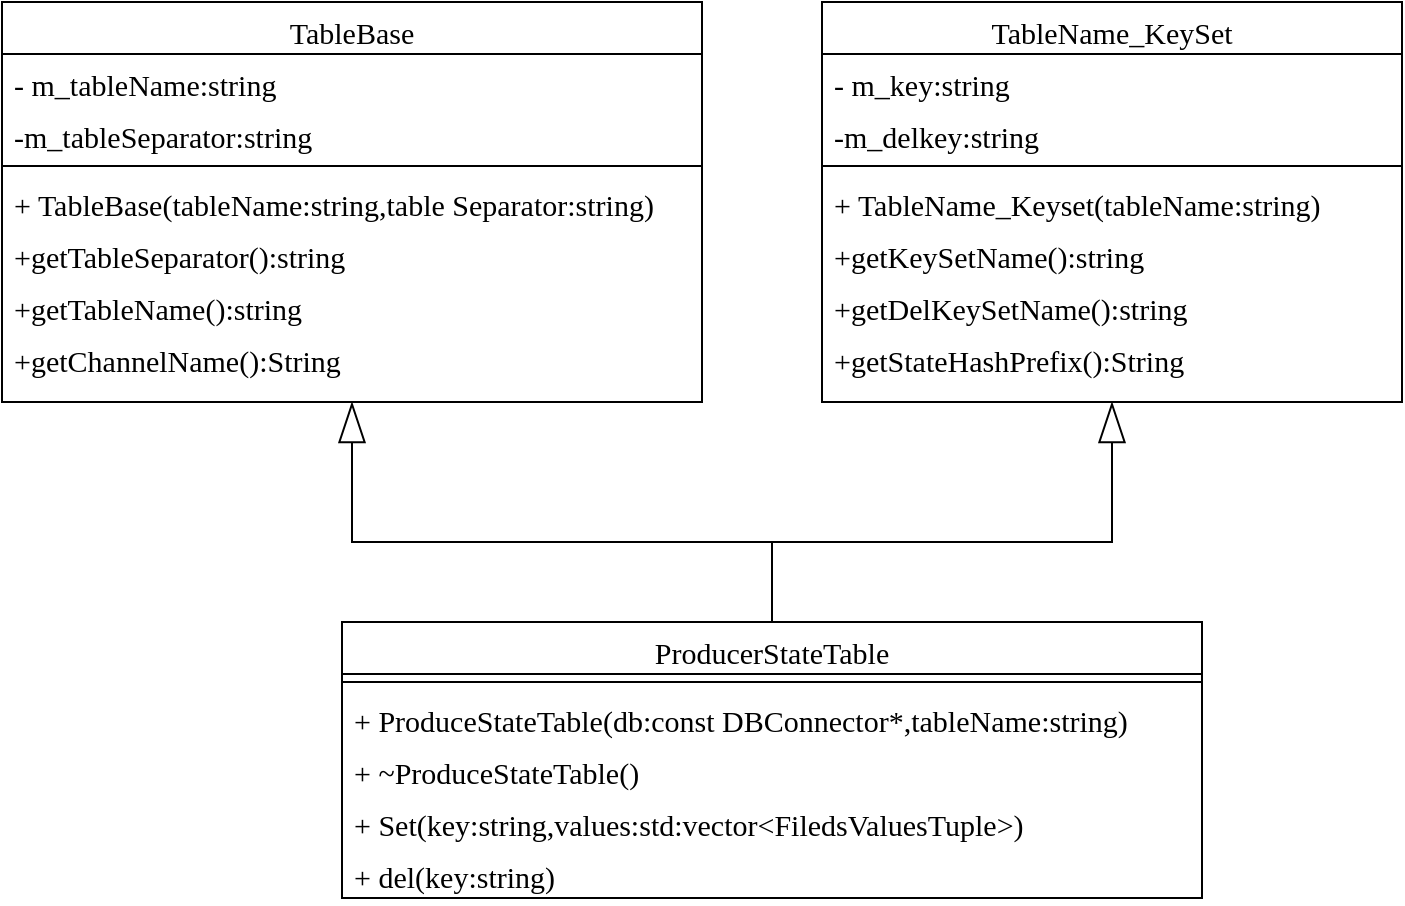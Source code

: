 <mxfile version="21.7.2" type="github">
  <diagram id="C5RBs43oDa-KdzZeNtuy" name="Page-1">
    <mxGraphModel dx="1052" dy="707" grid="1" gridSize="10" guides="1" tooltips="1" connect="1" arrows="1" fold="1" page="1" pageScale="1" pageWidth="827" pageHeight="1169" math="0" shadow="0">
      <root>
        <mxCell id="WIyWlLk6GJQsqaUBKTNV-0" />
        <mxCell id="WIyWlLk6GJQsqaUBKTNV-1" parent="WIyWlLk6GJQsqaUBKTNV-0" />
        <mxCell id="29O6-rAGmPEz5xOUZJ5t-0" value="ProducerStateTable" style="swimlane;fontStyle=0;align=center;verticalAlign=top;childLayout=stackLayout;horizontal=1;startSize=26;horizontalStack=0;resizeParent=1;resizeLast=0;collapsible=1;marginBottom=0;rounded=0;shadow=0;strokeWidth=1;fontSize=15;fontFamily=Times New Roman;" parent="WIyWlLk6GJQsqaUBKTNV-1" vertex="1">
          <mxGeometry x="300" y="400" width="430" height="138" as="geometry">
            <mxRectangle x="130" y="380" width="160" height="26" as="alternateBounds" />
          </mxGeometry>
        </mxCell>
        <mxCell id="29O6-rAGmPEz5xOUZJ5t-1" value="" style="line;html=1;strokeWidth=1;align=left;verticalAlign=middle;spacingTop=-1;spacingLeft=3;spacingRight=3;rotatable=0;labelPosition=right;points=[];portConstraint=eastwest;fontSize=15;fontFamily=Times New Roman;" parent="29O6-rAGmPEz5xOUZJ5t-0" vertex="1">
          <mxGeometry y="26" width="430" height="8" as="geometry" />
        </mxCell>
        <mxCell id="29O6-rAGmPEz5xOUZJ5t-2" value="+ ProduceStateTable(db:const DBConnector*,tableName:string)" style="text;align=left;verticalAlign=top;spacingLeft=4;spacingRight=4;overflow=hidden;rotatable=0;points=[[0,0.5],[1,0.5]];portConstraint=eastwest;fontSize=15;fontFamily=Times New Roman;" parent="29O6-rAGmPEz5xOUZJ5t-0" vertex="1">
          <mxGeometry y="34" width="430" height="26" as="geometry" />
        </mxCell>
        <mxCell id="29O6-rAGmPEz5xOUZJ5t-3" value="+ ~ProduceStateTable()" style="text;align=left;verticalAlign=top;spacingLeft=4;spacingRight=4;overflow=hidden;rotatable=0;points=[[0,0.5],[1,0.5]];portConstraint=eastwest;fontSize=15;fontFamily=Times New Roman;" parent="29O6-rAGmPEz5xOUZJ5t-0" vertex="1">
          <mxGeometry y="60" width="430" height="26" as="geometry" />
        </mxCell>
        <mxCell id="29O6-rAGmPEz5xOUZJ5t-4" value="+ Set(key:string,values:std:vector&lt;FiledsValuesTuple&gt;)" style="text;align=left;verticalAlign=top;spacingLeft=4;spacingRight=4;overflow=hidden;rotatable=0;points=[[0,0.5],[1,0.5]];portConstraint=eastwest;fontSize=15;fontFamily=Times New Roman;" parent="29O6-rAGmPEz5xOUZJ5t-0" vertex="1">
          <mxGeometry y="86" width="430" height="26" as="geometry" />
        </mxCell>
        <mxCell id="29O6-rAGmPEz5xOUZJ5t-5" value="+ del(key:string)" style="text;align=left;verticalAlign=top;spacingLeft=4;spacingRight=4;overflow=hidden;rotatable=0;points=[[0,0.5],[1,0.5]];portConstraint=eastwest;fontSize=15;fontFamily=Times New Roman;" parent="29O6-rAGmPEz5xOUZJ5t-0" vertex="1">
          <mxGeometry y="112" width="430" height="26" as="geometry" />
        </mxCell>
        <mxCell id="29O6-rAGmPEz5xOUZJ5t-8" value="TableBase" style="swimlane;fontStyle=0;align=center;verticalAlign=top;childLayout=stackLayout;horizontal=1;startSize=26;horizontalStack=0;resizeParent=1;resizeLast=0;collapsible=1;marginBottom=0;rounded=0;shadow=0;strokeWidth=1;fontSize=15;fontFamily=Times New Roman;" parent="WIyWlLk6GJQsqaUBKTNV-1" vertex="1">
          <mxGeometry x="130" y="90" width="350" height="200" as="geometry">
            <mxRectangle x="230" y="140" width="160" height="26" as="alternateBounds" />
          </mxGeometry>
        </mxCell>
        <mxCell id="29O6-rAGmPEz5xOUZJ5t-9" value="- m_tableName:string" style="text;align=left;verticalAlign=top;spacingLeft=4;spacingRight=4;overflow=hidden;rotatable=0;points=[[0,0.5],[1,0.5]];portConstraint=eastwest;fontSize=15;fontFamily=Times New Roman;" parent="29O6-rAGmPEz5xOUZJ5t-8" vertex="1">
          <mxGeometry y="26" width="350" height="26" as="geometry" />
        </mxCell>
        <mxCell id="29O6-rAGmPEz5xOUZJ5t-10" value="-m_tableSeparator:string" style="text;align=left;verticalAlign=top;spacingLeft=4;spacingRight=4;overflow=hidden;rotatable=0;points=[[0,0.5],[1,0.5]];portConstraint=eastwest;rounded=0;shadow=0;html=0;fontSize=15;fontFamily=Times New Roman;" parent="29O6-rAGmPEz5xOUZJ5t-8" vertex="1">
          <mxGeometry y="52" width="350" height="26" as="geometry" />
        </mxCell>
        <mxCell id="29O6-rAGmPEz5xOUZJ5t-11" value="" style="line;html=1;strokeWidth=1;align=left;verticalAlign=middle;spacingTop=-1;spacingLeft=3;spacingRight=3;rotatable=0;labelPosition=right;points=[];portConstraint=eastwest;fontSize=15;fontFamily=Times New Roman;" parent="29O6-rAGmPEz5xOUZJ5t-8" vertex="1">
          <mxGeometry y="78" width="350" height="8" as="geometry" />
        </mxCell>
        <mxCell id="29O6-rAGmPEz5xOUZJ5t-12" value="+ TableBase(tableName:string,table Separator:string)" style="text;align=left;verticalAlign=top;spacingLeft=4;spacingRight=4;overflow=hidden;rotatable=0;points=[[0,0.5],[1,0.5]];portConstraint=eastwest;rounded=0;shadow=0;html=0;fontSize=15;fontFamily=Times New Roman;" parent="29O6-rAGmPEz5xOUZJ5t-8" vertex="1">
          <mxGeometry y="86" width="350" height="26" as="geometry" />
        </mxCell>
        <mxCell id="29O6-rAGmPEz5xOUZJ5t-13" value="+getTableSeparator():string" style="text;align=left;verticalAlign=top;spacingLeft=4;spacingRight=4;overflow=hidden;rotatable=0;points=[[0,0.5],[1,0.5]];portConstraint=eastwest;rounded=0;shadow=0;html=0;fontSize=15;fontFamily=Times New Roman;" parent="29O6-rAGmPEz5xOUZJ5t-8" vertex="1">
          <mxGeometry y="112" width="350" height="26" as="geometry" />
        </mxCell>
        <mxCell id="29O6-rAGmPEz5xOUZJ5t-14" value="+getTableName():string" style="text;align=left;verticalAlign=top;spacingLeft=4;spacingRight=4;overflow=hidden;rotatable=0;points=[[0,0.5],[1,0.5]];portConstraint=eastwest;rounded=0;shadow=0;html=0;fontSize=15;fontFamily=Times New Roman;" parent="29O6-rAGmPEz5xOUZJ5t-8" vertex="1">
          <mxGeometry y="138" width="350" height="26" as="geometry" />
        </mxCell>
        <mxCell id="29O6-rAGmPEz5xOUZJ5t-15" value="+getChannelName():String" style="text;align=left;verticalAlign=top;spacingLeft=4;spacingRight=4;overflow=hidden;rotatable=0;points=[[0,0.5],[1,0.5]];portConstraint=eastwest;rounded=0;shadow=0;html=0;fontSize=15;fontFamily=Times New Roman;" parent="29O6-rAGmPEz5xOUZJ5t-8" vertex="1">
          <mxGeometry y="164" width="350" height="26" as="geometry" />
        </mxCell>
        <mxCell id="29O6-rAGmPEz5xOUZJ5t-16" value="TableName_KeySet" style="swimlane;fontStyle=0;align=center;verticalAlign=top;childLayout=stackLayout;horizontal=1;startSize=26;horizontalStack=0;resizeParent=1;resizeLast=0;collapsible=1;marginBottom=0;rounded=0;shadow=0;strokeWidth=1;fontSize=15;fontFamily=Times New Roman;" parent="WIyWlLk6GJQsqaUBKTNV-1" vertex="1">
          <mxGeometry x="540" y="90" width="290" height="200" as="geometry">
            <mxRectangle x="230" y="140" width="160" height="26" as="alternateBounds" />
          </mxGeometry>
        </mxCell>
        <mxCell id="29O6-rAGmPEz5xOUZJ5t-17" value="- m_key:string" style="text;align=left;verticalAlign=top;spacingLeft=4;spacingRight=4;overflow=hidden;rotatable=0;points=[[0,0.5],[1,0.5]];portConstraint=eastwest;fontSize=15;fontFamily=Times New Roman;" parent="29O6-rAGmPEz5xOUZJ5t-16" vertex="1">
          <mxGeometry y="26" width="290" height="26" as="geometry" />
        </mxCell>
        <mxCell id="29O6-rAGmPEz5xOUZJ5t-18" value="-m_delkey:string" style="text;align=left;verticalAlign=top;spacingLeft=4;spacingRight=4;overflow=hidden;rotatable=0;points=[[0,0.5],[1,0.5]];portConstraint=eastwest;rounded=0;shadow=0;html=0;fontSize=15;fontFamily=Times New Roman;" parent="29O6-rAGmPEz5xOUZJ5t-16" vertex="1">
          <mxGeometry y="52" width="290" height="26" as="geometry" />
        </mxCell>
        <mxCell id="29O6-rAGmPEz5xOUZJ5t-19" value="" style="line;html=1;strokeWidth=1;align=left;verticalAlign=middle;spacingTop=-1;spacingLeft=3;spacingRight=3;rotatable=0;labelPosition=right;points=[];portConstraint=eastwest;fontSize=15;fontFamily=Times New Roman;" parent="29O6-rAGmPEz5xOUZJ5t-16" vertex="1">
          <mxGeometry y="78" width="290" height="8" as="geometry" />
        </mxCell>
        <mxCell id="29O6-rAGmPEz5xOUZJ5t-20" value="+ TableName_Keyset(tableName:string)" style="text;align=left;verticalAlign=top;spacingLeft=4;spacingRight=4;overflow=hidden;rotatable=0;points=[[0,0.5],[1,0.5]];portConstraint=eastwest;rounded=0;shadow=0;html=0;fontSize=15;fontFamily=Times New Roman;" parent="29O6-rAGmPEz5xOUZJ5t-16" vertex="1">
          <mxGeometry y="86" width="290" height="26" as="geometry" />
        </mxCell>
        <mxCell id="29O6-rAGmPEz5xOUZJ5t-21" value="+getKeySetName():string" style="text;align=left;verticalAlign=top;spacingLeft=4;spacingRight=4;overflow=hidden;rotatable=0;points=[[0,0.5],[1,0.5]];portConstraint=eastwest;rounded=0;shadow=0;html=0;fontSize=15;fontFamily=Times New Roman;" parent="29O6-rAGmPEz5xOUZJ5t-16" vertex="1">
          <mxGeometry y="112" width="290" height="26" as="geometry" />
        </mxCell>
        <mxCell id="29O6-rAGmPEz5xOUZJ5t-22" value="+getDelKeySetName():string" style="text;align=left;verticalAlign=top;spacingLeft=4;spacingRight=4;overflow=hidden;rotatable=0;points=[[0,0.5],[1,0.5]];portConstraint=eastwest;rounded=0;shadow=0;html=0;fontSize=15;fontFamily=Times New Roman;" parent="29O6-rAGmPEz5xOUZJ5t-16" vertex="1">
          <mxGeometry y="138" width="290" height="26" as="geometry" />
        </mxCell>
        <mxCell id="29O6-rAGmPEz5xOUZJ5t-23" value="+getStateHashPrefix():String" style="text;align=left;verticalAlign=top;spacingLeft=4;spacingRight=4;overflow=hidden;rotatable=0;points=[[0,0.5],[1,0.5]];portConstraint=eastwest;rounded=0;shadow=0;html=0;fontSize=15;fontFamily=Times New Roman;" parent="29O6-rAGmPEz5xOUZJ5t-16" vertex="1">
          <mxGeometry y="164" width="290" height="26" as="geometry" />
        </mxCell>
        <mxCell id="29O6-rAGmPEz5xOUZJ5t-24" value="" style="endArrow=blockThin;html=1;rounded=0;exitX=0.5;exitY=0;exitDx=0;exitDy=0;endFill=0;strokeWidth=1;endSize=18;fontSize=15;fontFamily=Times New Roman;entryX=0.5;entryY=1;entryDx=0;entryDy=0;" parent="WIyWlLk6GJQsqaUBKTNV-1" source="29O6-rAGmPEz5xOUZJ5t-0" edge="1" target="29O6-rAGmPEz5xOUZJ5t-16">
          <mxGeometry width="50" height="50" relative="1" as="geometry">
            <mxPoint x="520" y="560" as="sourcePoint" />
            <mxPoint x="760" y="290" as="targetPoint" />
            <Array as="points">
              <mxPoint x="515" y="360" />
              <mxPoint x="685" y="360" />
            </Array>
          </mxGeometry>
        </mxCell>
        <mxCell id="29O6-rAGmPEz5xOUZJ5t-25" value="" style="endArrow=blockThin;html=1;rounded=0;entryX=0.5;entryY=1;entryDx=0;entryDy=0;exitX=0.5;exitY=0;exitDx=0;exitDy=0;endFill=0;strokeWidth=1;endSize=18;fontSize=15;fontFamily=Times New Roman;" parent="WIyWlLk6GJQsqaUBKTNV-1" source="29O6-rAGmPEz5xOUZJ5t-0" target="29O6-rAGmPEz5xOUZJ5t-8" edge="1">
          <mxGeometry width="50" height="50" relative="1" as="geometry">
            <mxPoint x="410" y="720" as="sourcePoint" />
            <mxPoint x="410" y="580" as="targetPoint" />
            <Array as="points">
              <mxPoint x="515" y="360" />
              <mxPoint x="305" y="360" />
            </Array>
          </mxGeometry>
        </mxCell>
      </root>
    </mxGraphModel>
  </diagram>
</mxfile>
